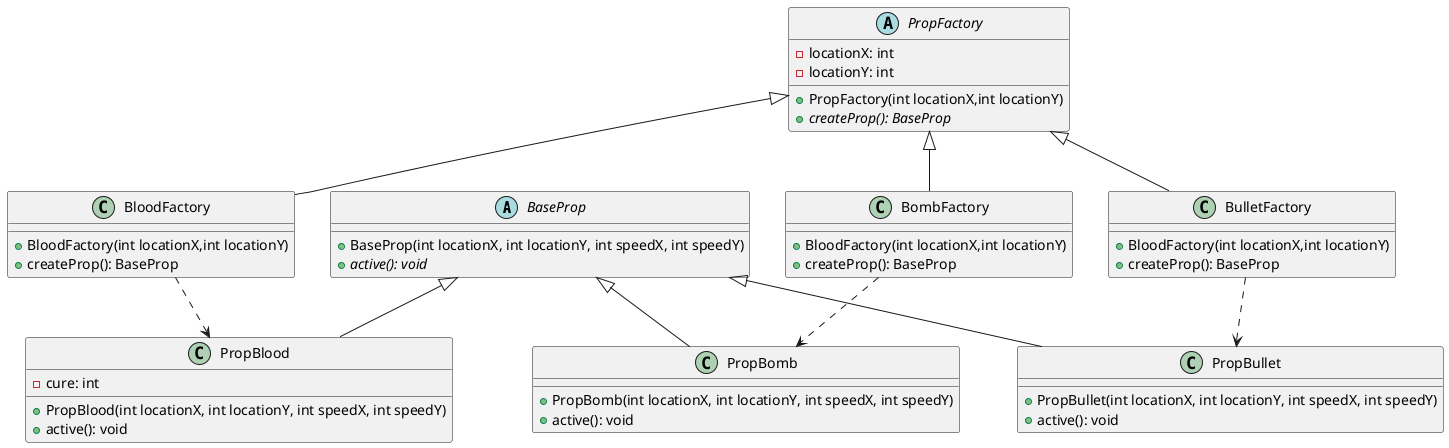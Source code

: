 @startuml
'https://plantuml.com/class-diagram

abstract class BaseProp {
    + BaseProp(int locationX, int locationY, int speedX, int speedY)
    + {abstract} active(): void
}

class PropBlood {
     - cure: int
     + PropBlood(int locationX, int locationY, int speedX, int speedY)
     + active(): void
}

class PropBomb {
     + PropBomb(int locationX, int locationY, int speedX, int speedY)
     + active(): void
}

class PropBullet {
     + PropBullet(int locationX, int locationY, int speedX, int speedY)
     + active(): void
}

BaseProp <|-- PropBlood
BaseProp <|-- PropBomb
BaseProp <|-- PropBullet

abstract class PropFactory {
    - locationX: int
    - locationY: int
    + PropFactory(int locationX,int locationY)
    + {abstract} createProp(): BaseProp
}

class BloodFactory {
    + BloodFactory(int locationX,int locationY)
    + createProp(): BaseProp
}

class BombFactory {
    + BloodFactory(int locationX,int locationY)
    + createProp(): BaseProp
}

class BulletFactory {
    + BloodFactory(int locationX,int locationY)
    + createProp(): BaseProp
}

PropFactory <|-- BloodFactory
PropFactory <|-- BombFactory
PropFactory <|-- BulletFactory

BloodFactory ..> PropBlood
BulletFactory ..> PropBullet
BombFactory ..> PropBomb


@enduml